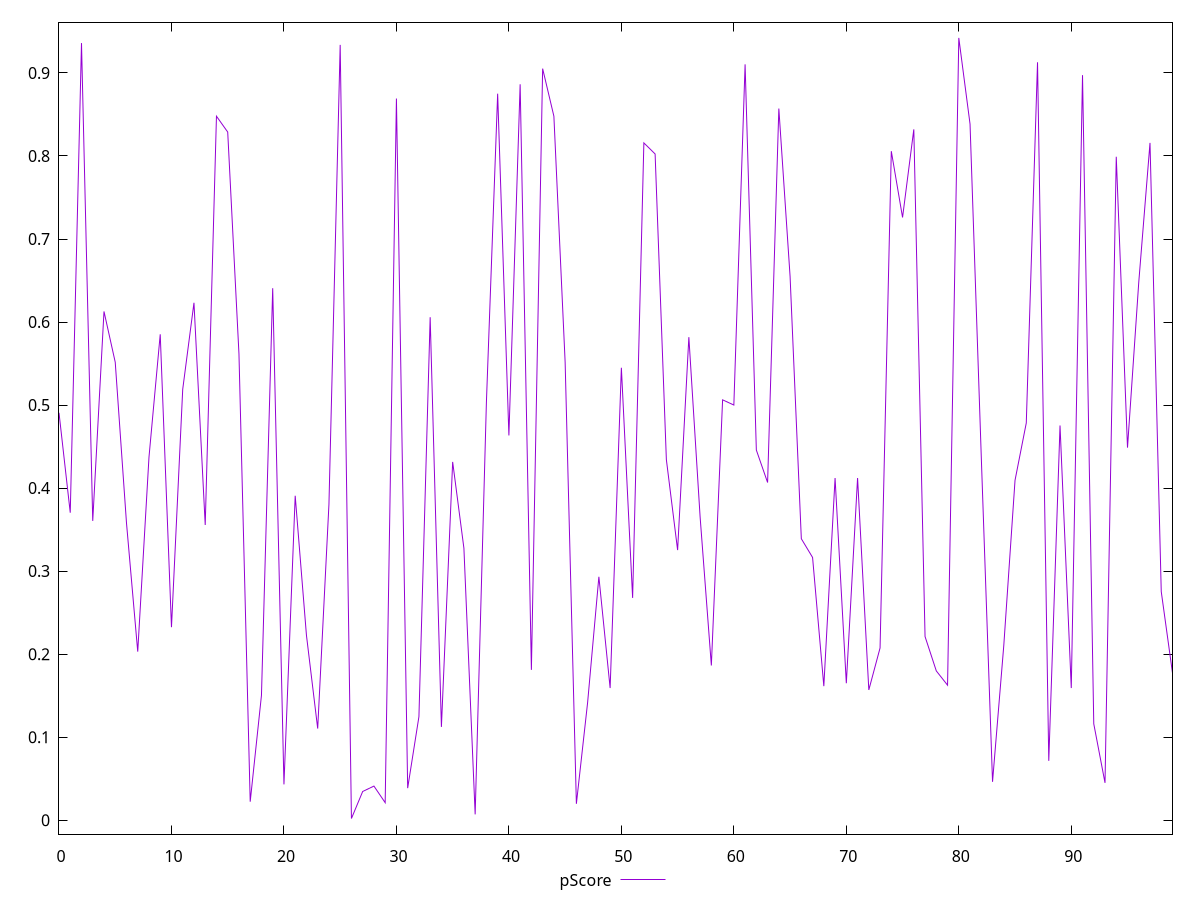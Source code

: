 reset

$pScore <<EOF
0 0.4906745842751102
1 0.3703208536464965
2 0.9359735164535741
3 0.3604299298111549
4 0.6127467694547384
5 0.5515662647930752
6 0.35799188782046293
7 0.20302420932420595
8 0.4372001439927675
9 0.5851992986610011
10 0.2324249802423487
11 0.5189858642621117
12 0.6231996918651275
13 0.3555676813469126
14 0.847886645604614
15 0.8288242905377585
16 0.561552791101211
17 0.02224678054126572
18 0.15026500008753696
19 0.6407439339997596
20 0.04310611190619057
21 0.39077190547644314
22 0.22272802234810485
23 0.1103622881843978
24 0.3804345882704065
25 0.9338195705791867
26 0.0019978259994554715
27 0.03456602082758553
28 0.04106509729318836
29 0.0210881261205908
30 0.8691468684976471
31 0.03858881688693483
32 0.12467453517163446
33 0.6058130115801876
34 0.11235778746673941
35 0.43152934857222425
36 0.32754711277317955
37 0.006997783950429881
38 0.503133613239148
39 0.8750031487270525
40 0.4633960404879344
41 0.8863972095082913
42 0.18107392804818812
43 0.9052291271759552
44 0.847886645604614
45 0.5515662647930765
46 0.019728931320871168
47 0.14187576207552444
48 0.2931873605519868
49 0.1591476086238952
50 0.5449611224858608
51 0.2676885950757872
52 0.8157471611232275
53 0.8024150061545763
54 0.4343578459053566
55 0.32530032843910134
56 0.5817932894444481
57 0.36534760307969977
58 0.18633475424806822
59 0.5062796380306656
60 0.5000000005000016
61 0.9103315083106516
62 0.4458095268025519
63 0.40669780678037903
64 0.8571370751080079
65 0.6548703506827236
66 0.33898361152324563
67 0.31644705411046187
68 0.1614483922790536
69 0.412118365148831
70 0.16496134899515036
71 0.412118365148831
72 0.15687928898957398
73 0.20741713184664695
74 0.8057700988143244
75 0.7259873563451261
76 0.8320497149979529
77 0.22114967733357177
78 0.17978155426812065
79 0.16261108804440183
80 0.9422133018097556
81 0.8384441546430152
82 0.4372001439927675
83 0.04620811429726446
84 0.21039636018097208
85 0.409401098508325
86 0.4784198565754213
87 0.9128340001026993
88 0.07143317456864107
89 0.47538868116169053
90 0.1591476086238952
91 0.8973389534944881
92 0.11604241586001829
93 0.04494015780470456
94 0.7990460835648495
95 0.4487066999006886
96 0.6477983503496898
97 0.8157471611232275
98 0.275310528266143
99 0.1772238216819071
EOF

set key outside below
set xrange [0:99]
set yrange [-0.016806483516750532:0.9610176113259616]
set trange [-0.016806483516750532:0.9610176113259616]
set terminal svg size 640, 500 enhanced background rgb 'white'
set output "report_00015_2021-02-09T16-11-33.973Z/max-potential-fid/samples/pages+cached+noadtech/pScore/values.svg"

plot $pScore title "pScore" with line

reset
